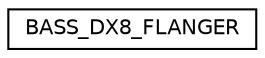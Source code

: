 digraph "Graphical Class Hierarchy"
{
 // LATEX_PDF_SIZE
  edge [fontname="Helvetica",fontsize="10",labelfontname="Helvetica",labelfontsize="10"];
  node [fontname="Helvetica",fontsize="10",shape=record];
  rankdir="LR";
  Node0 [label="BASS_DX8_FLANGER",height=0.2,width=0.4,color="black", fillcolor="white", style="filled",URL="$struct_b_a_s_s___d_x8___f_l_a_n_g_e_r.html",tooltip=" "];
}
